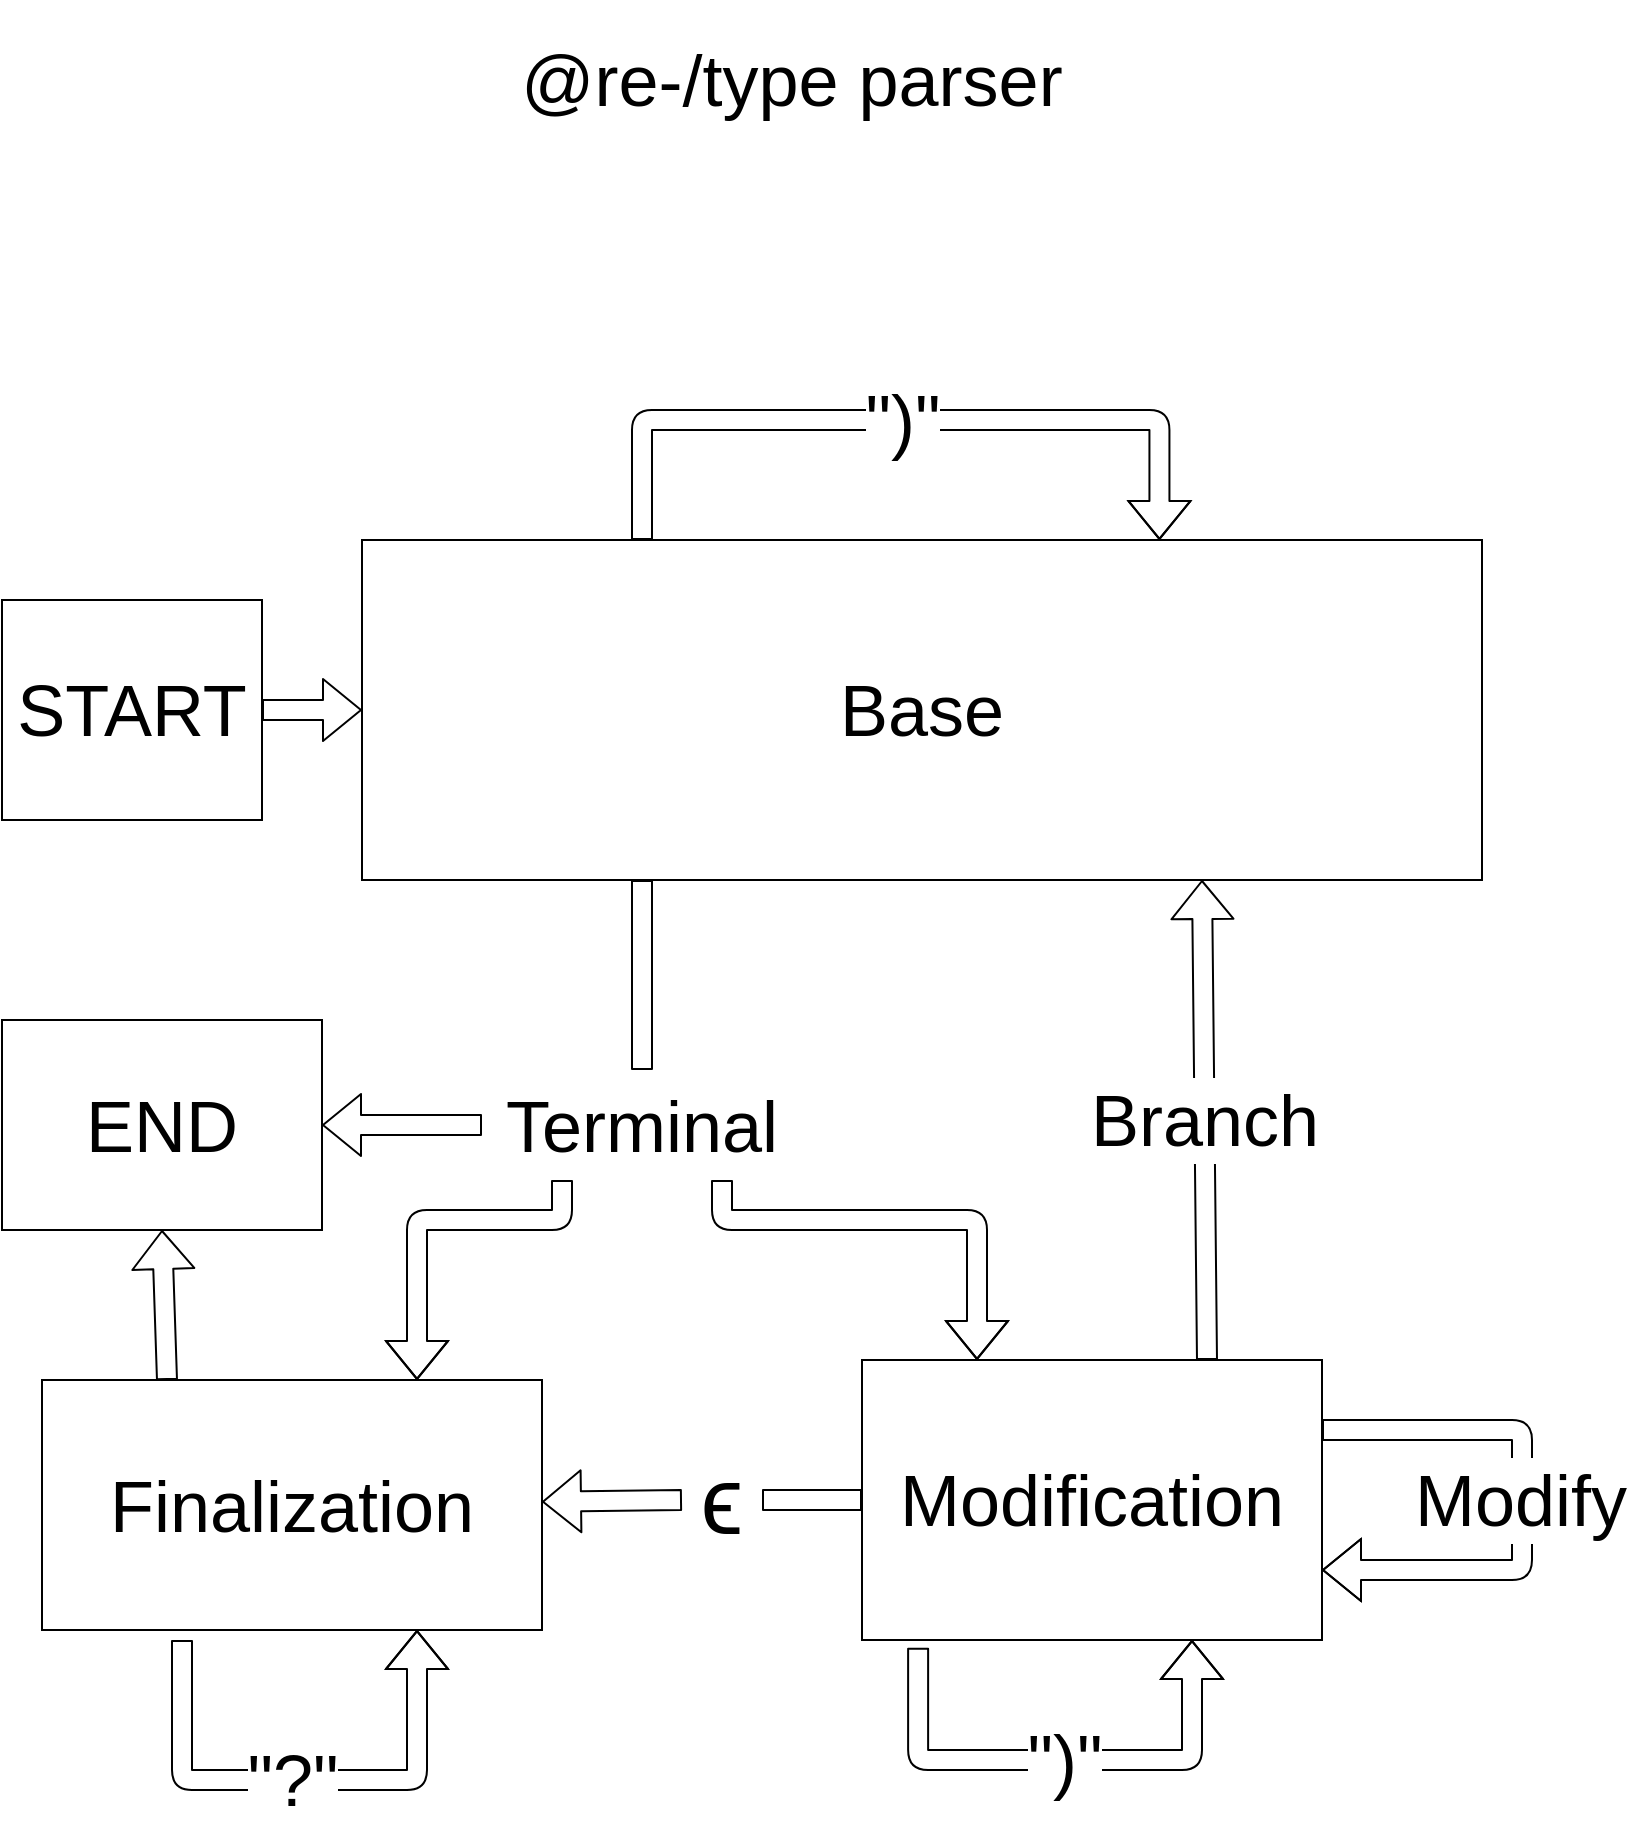 <mxfile>
    <diagram id="GfmjjqCPtW2zqlwsgBB3" name="States">
        <mxGraphModel dx="1089" dy="609" grid="1" gridSize="10" guides="1" tooltips="1" connect="1" arrows="0" fold="1" page="1" pageScale="1" pageWidth="850" pageHeight="1100" math="0" shadow="0">
            <root>
                <mxCell id="0"/>
                <mxCell id="1" parent="0"/>
                <mxCell id="33" value="&lt;font style=&quot;font-size: 36px&quot;&gt;Base&lt;/font&gt;" style="rounded=0;whiteSpace=wrap;html=1;fontSize=36;" parent="1" vertex="1">
                    <mxGeometry x="210" y="290" width="560" height="170" as="geometry"/>
                </mxCell>
                <mxCell id="108" style="edgeStyle=none;shape=flexArrow;html=1;exitX=0;exitY=0.5;exitDx=0;exitDy=0;fontSize=48;elbow=vertical;startArrow=none;" parent="1" source="94" target="71" edge="1">
                    <mxGeometry relative="1" as="geometry"/>
                </mxCell>
                <mxCell id="41" value="Modification" style="rounded=0;whiteSpace=wrap;html=1;fontSize=36;" parent="1" vertex="1">
                    <mxGeometry x="460" y="700" width="230" height="140" as="geometry"/>
                </mxCell>
                <mxCell id="45" value="" style="endArrow=classic;html=1;exitX=0.75;exitY=0;exitDx=0;exitDy=0;fontSize=36;elbow=vertical;entryX=0.75;entryY=1;entryDx=0;entryDy=0;shape=flexArrow;" parent="1" source="41" target="33" edge="1">
                    <mxGeometry relative="1" as="geometry">
                        <mxPoint x="510" y="460" as="sourcePoint"/>
                        <mxPoint x="650" y="470" as="targetPoint"/>
                    </mxGeometry>
                </mxCell>
                <mxCell id="46" value="Branch" style="edgeLabel;resizable=0;html=1;align=center;verticalAlign=middle;fontSize=36;" parent="45" connectable="0" vertex="1">
                    <mxGeometry relative="1" as="geometry">
                        <mxPoint x="-1" as="offset"/>
                    </mxGeometry>
                </mxCell>
                <mxCell id="53" value="" style="endArrow=classic;html=1;edgeStyle=elbowEdgeStyle;entryX=1;entryY=0.75;entryDx=0;entryDy=0;fontSize=36;shape=flexArrow;exitX=1;exitY=0.25;exitDx=0;exitDy=0;" parent="1" source="41" target="41" edge="1">
                    <mxGeometry width="50" height="50" relative="1" as="geometry">
                        <mxPoint x="700" y="720" as="sourcePoint"/>
                        <mxPoint x="585" y="540" as="targetPoint"/>
                        <Array as="points">
                            <mxPoint x="790" y="740"/>
                            <mxPoint x="790" y="750"/>
                        </Array>
                    </mxGeometry>
                </mxCell>
                <mxCell id="54" value="Modify" style="edgeLabel;html=1;align=center;verticalAlign=middle;resizable=0;points=[];fontSize=36;" parent="53" vertex="1" connectable="0">
                    <mxGeometry x="-0.533" y="1" relative="1" as="geometry">
                        <mxPoint x="36" y="36" as="offset"/>
                    </mxGeometry>
                </mxCell>
                <mxCell id="58" value="" style="endArrow=classic;html=1;edgeStyle=elbowEdgeStyle;elbow=vertical;fontSize=36;exitX=0.122;exitY=1.028;exitDx=0;exitDy=0;exitPerimeter=0;entryX=0.861;entryY=0;entryDx=0;entryDy=0;entryPerimeter=0;shape=flexArrow;" parent="1" source="41" edge="1">
                    <mxGeometry width="50" height="50" relative="1" as="geometry">
                        <mxPoint x="355.0" y="840" as="sourcePoint"/>
                        <mxPoint x="625.0" y="840" as="targetPoint"/>
                        <Array as="points">
                            <mxPoint x="560" y="900"/>
                        </Array>
                    </mxGeometry>
                </mxCell>
                <mxCell id="59" value="&quot;)&quot;" style="edgeLabel;html=1;align=center;verticalAlign=middle;resizable=0;points=[];fontSize=36;" parent="58" vertex="1" connectable="0">
                    <mxGeometry x="-0.533" y="1" relative="1" as="geometry">
                        <mxPoint x="70" y="1" as="offset"/>
                    </mxGeometry>
                </mxCell>
                <mxCell id="61" value="@re-/type parser" style="text;html=1;strokeColor=none;fillColor=none;align=center;verticalAlign=middle;whiteSpace=wrap;rounded=0;fontSize=36;" parent="1" vertex="1">
                    <mxGeometry x="210" y="20" width="430" height="80" as="geometry"/>
                </mxCell>
                <mxCell id="77" style="edgeStyle=none;html=1;exitX=1;exitY=0.5;exitDx=0;exitDy=0;entryX=0;entryY=0.5;entryDx=0;entryDy=0;fontSize=36;shape=flexArrow;" parent="1" source="67" target="33" edge="1">
                    <mxGeometry relative="1" as="geometry"/>
                </mxCell>
                <mxCell id="67" value="START" style="rounded=0;whiteSpace=wrap;html=1;fontSize=36;" parent="1" vertex="1">
                    <mxGeometry x="30" y="320" width="130" height="110" as="geometry"/>
                </mxCell>
                <mxCell id="154" style="shape=flexArrow;elbow=vertical;html=1;exitX=0.25;exitY=0;exitDx=0;exitDy=0;fontSize=36;entryX=0.5;entryY=1;entryDx=0;entryDy=0;" parent="1" source="71" target="83" edge="1">
                    <mxGeometry relative="1" as="geometry">
                        <mxPoint x="150" y="650" as="targetPoint"/>
                    </mxGeometry>
                </mxCell>
                <mxCell id="71" value="Finalization" style="rounded=0;whiteSpace=wrap;html=1;fontSize=36;" parent="1" vertex="1">
                    <mxGeometry x="50" y="710" width="250" height="125" as="geometry"/>
                </mxCell>
                <mxCell id="80" value="" style="endArrow=classic;html=1;edgeStyle=elbowEdgeStyle;elbow=vertical;fontSize=36;entryX=0.75;entryY=1;entryDx=0;entryDy=0;shape=flexArrow;" parent="1" target="71" edge="1">
                    <mxGeometry width="50" height="50" relative="1" as="geometry">
                        <mxPoint x="120" y="840" as="sourcePoint"/>
                        <mxPoint x="340" y="1090" as="targetPoint"/>
                        <Array as="points">
                            <mxPoint x="210" y="910"/>
                            <mxPoint x="140" y="910"/>
                        </Array>
                    </mxGeometry>
                </mxCell>
                <mxCell id="81" value="&quot;?&quot;" style="edgeLabel;html=1;align=center;verticalAlign=middle;resizable=0;points=[];fontSize=36;" parent="80" vertex="1" connectable="0">
                    <mxGeometry x="-0.533" y="1" relative="1" as="geometry">
                        <mxPoint x="54" y="8" as="offset"/>
                    </mxGeometry>
                </mxCell>
                <mxCell id="83" value="END" style="rounded=0;whiteSpace=wrap;html=1;fontSize=36;" parent="1" vertex="1">
                    <mxGeometry x="30" y="530" width="160" height="105" as="geometry"/>
                </mxCell>
                <mxCell id="102" value="" style="endArrow=classic;html=1;edgeStyle=elbowEdgeStyle;elbow=vertical;fontSize=36;entryX=0.712;entryY=0;entryDx=0;entryDy=0;entryPerimeter=0;shape=flexArrow;exitX=0.25;exitY=0;exitDx=0;exitDy=0;" parent="1" source="33" target="33" edge="1">
                    <mxGeometry width="50" height="50" relative="1" as="geometry">
                        <mxPoint x="470" y="280" as="sourcePoint"/>
                        <mxPoint x="606.94" y="270" as="targetPoint"/>
                        <Array as="points">
                            <mxPoint x="420" y="230"/>
                            <mxPoint x="540" y="230"/>
                        </Array>
                    </mxGeometry>
                </mxCell>
                <mxCell id="103" value="&quot;)&quot;" style="edgeLabel;html=1;align=center;verticalAlign=middle;resizable=0;points=[];fontSize=36;" parent="102" vertex="1" connectable="0">
                    <mxGeometry x="-0.533" y="1" relative="1" as="geometry">
                        <mxPoint x="101" y="1" as="offset"/>
                    </mxGeometry>
                </mxCell>
                <mxCell id="105" value="" style="shape=flexArrow;endArrow=classic;html=1;fontSize=48;elbow=vertical;entryX=1;entryY=0.5;entryDx=0;entryDy=0;" parent="1" source="121" target="83" edge="1">
                    <mxGeometry width="50" height="50" relative="1" as="geometry">
                        <mxPoint x="350" y="583" as="sourcePoint"/>
                        <mxPoint x="810" y="590" as="targetPoint"/>
                    </mxGeometry>
                </mxCell>
                <mxCell id="106" value="" style="endArrow=none;html=1;fontSize=48;shape=flexArrow;elbow=vertical;entryX=0.25;entryY=1;entryDx=0;entryDy=0;startArrow=none;" parent="1" source="121" target="33" edge="1">
                    <mxGeometry width="50" height="50" relative="1" as="geometry">
                        <mxPoint x="350" y="710" as="sourcePoint"/>
                        <mxPoint x="810" y="590" as="targetPoint"/>
                    </mxGeometry>
                </mxCell>
                <mxCell id="94" value="&lt;span class=&quot;katex&quot; style=&quot;font-size: 48px;&quot;&gt;ϵ&lt;/span&gt;" style="text;html=1;strokeColor=none;fillColor=none;align=center;verticalAlign=middle;whiteSpace=wrap;rounded=0;fontSize=48;" parent="1" vertex="1">
                    <mxGeometry x="370" y="760" width="40" height="20" as="geometry"/>
                </mxCell>
                <mxCell id="117" value="" style="edgeStyle=none;shape=flexArrow;html=1;exitX=0;exitY=0.5;exitDx=0;exitDy=0;entryX=1;entryY=0.5;entryDx=0;entryDy=0;fontSize=48;elbow=vertical;endArrow=none;" parent="1" source="41" target="94" edge="1">
                    <mxGeometry relative="1" as="geometry">
                        <mxPoint x="460" y="750.0" as="sourcePoint"/>
                        <mxPoint x="300" y="750.0" as="targetPoint"/>
                    </mxGeometry>
                </mxCell>
                <mxCell id="129" style="edgeStyle=elbowEdgeStyle;shape=flexArrow;elbow=vertical;html=1;exitX=0.75;exitY=1;exitDx=0;exitDy=0;entryX=0.25;entryY=0;entryDx=0;entryDy=0;fontSize=36;" parent="1" source="121" target="41" edge="1">
                    <mxGeometry relative="1" as="geometry">
                        <Array as="points">
                            <mxPoint x="460" y="630"/>
                        </Array>
                    </mxGeometry>
                </mxCell>
                <mxCell id="121" value="Terminal" style="text;html=1;strokeColor=none;fillColor=none;align=center;verticalAlign=middle;whiteSpace=wrap;rounded=0;fontSize=36;" parent="1" vertex="1">
                    <mxGeometry x="270" y="555" width="160" height="55" as="geometry"/>
                </mxCell>
                <mxCell id="125" value="" style="shape=flexArrow;endArrow=classic;html=1;fontSize=36;elbow=vertical;edgeStyle=orthogonalEdgeStyle;exitX=0.25;exitY=1;exitDx=0;exitDy=0;entryX=0.75;entryY=0;entryDx=0;entryDy=0;" parent="1" source="121" target="71" edge="1">
                    <mxGeometry width="50" height="50" relative="1" as="geometry">
                        <mxPoint x="300" y="660" as="sourcePoint"/>
                        <mxPoint x="350" y="610" as="targetPoint"/>
                        <Array as="points">
                            <mxPoint x="310" y="630"/>
                            <mxPoint x="238" y="630"/>
                        </Array>
                    </mxGeometry>
                </mxCell>
            </root>
        </mxGraphModel>
    </diagram>
</mxfile>